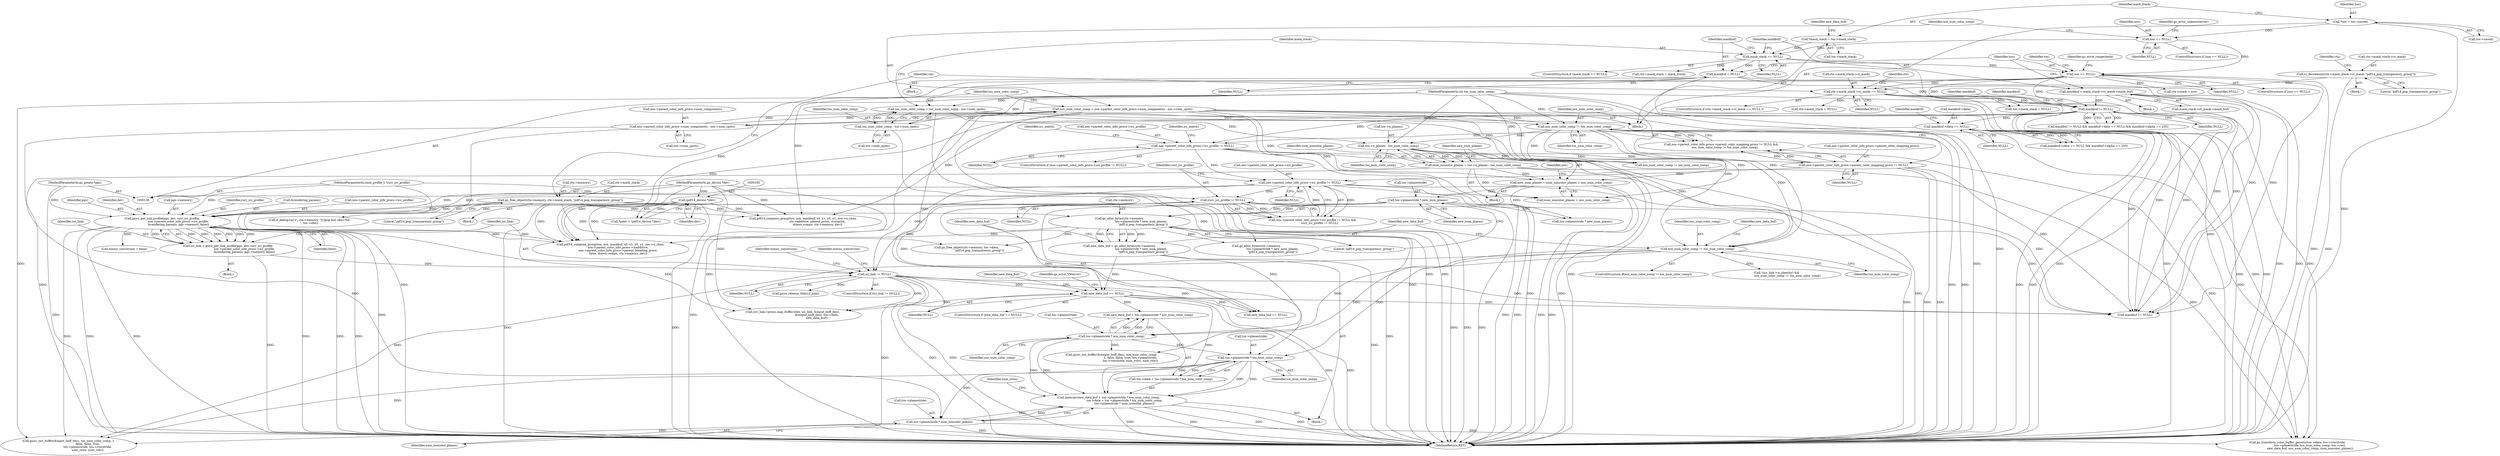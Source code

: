 digraph "0_ghostscript_d621292fb2c8157d9899dcd83fd04dd250e30fe4@API" {
"1000604" [label="(Call,memcpy(new_data_buf + tos->planestride * nos_num_color_comp,\n                                   tos->data + tos->planestride * tos_num_color_comp,\n                                   tos->planestride * num_noncolor_planes))"];
"1000599" [label="(Call,new_data_buf == NULL)"];
"1000586" [label="(Call,new_data_buf = gs_alloc_bytes(ctx->memory,\n                                                tos->planestride * new_num_planes,\n                                                    \"pdf14_pop_transparency_group\"))"];
"1000588" [label="(Call,gs_alloc_bytes(ctx->memory,\n                                                tos->planestride * new_num_planes,\n                                                    \"pdf14_pop_transparency_group\"))"];
"1000353" [label="(Call,gs_free_object(ctx->memory, ctx->mask_stack, \"pdf14_pop_transparency_group\"))"];
"1000592" [label="(Call,tos->planestride * new_num_planes)"];
"1000502" [label="(Call,new_num_planes = num_noncolor_planes + nos_num_color_comp)"];
"1000495" [label="(Call,num_noncolor_planes = tos->n_planes - tos_num_color_comp)"];
"1000497" [label="(Call,tos->n_planes - tos_num_color_comp)"];
"1000220" [label="(Call,tos_num_color_comp = tos_num_color_comp - tos->num_spots)"];
"1000222" [label="(Call,tos_num_color_comp - tos->num_spots)"];
"1000140" [label="(MethodParameterIn,int tos_num_color_comp)"];
"1000481" [label="(Call,nos_num_color_comp != tos_num_color_comp)"];
"1000209" [label="(Call,nos_num_color_comp = nos->parent_color_info_procs->num_components - nos->num_spots)"];
"1000211" [label="(Call,nos->parent_color_info_procs->num_components - nos->num_spots)"];
"1000568" [label="(Call,icc_link != NULL)"];
"1000550" [label="(Call,icc_link = gsicc_get_link_profile(pgs, dev, curr_icc_profile,\n                                    nos->parent_color_info_procs->icc_profile,\n                                    &rendering_params, pgs->memory, false))"];
"1000552" [label="(Call,gsicc_get_link_profile(pgs, dev, curr_icc_profile,\n                                    nos->parent_color_info_procs->icc_profile,\n                                    &rendering_params, pgs->memory, false))"];
"1000137" [label="(MethodParameterIn,gs_gstate *pgs)"];
"1000184" [label="(Call,(pdf14_device *)dev)"];
"1000142" [label="(MethodParameterIn,gx_device *dev)"];
"1000516" [label="(Call,curr_icc_profile != NULL)"];
"1000141" [label="(MethodParameterIn,cmm_profile_t *curr_icc_profile)"];
"1000509" [label="(Call,nos->parent_color_info_procs->icc_profile != NULL)"];
"1000445" [label="(Call,nos->parent_color_info_procs->icc_profile != NULL)"];
"1000387" [label="(Call,maskbuf->data == NULL)"];
"1000383" [label="(Call,maskbuf != NULL)"];
"1000232" [label="(Call,maskbuf = NULL)"];
"1000228" [label="(Call,mask_stack == NULL)"];
"1000157" [label="(Call,*mask_stack = tos->mask_stack)"];
"1000204" [label="(Call,nos == NULL)"];
"1000151" [label="(Call,*nos = tos->saved)"];
"1000237" [label="(Call,maskbuf = mask_stack->rc_mask->mask_buf)"];
"1000245" [label="(Call,nos == NULL)"];
"1000345" [label="(Call,ctx->mask_stack->rc_mask == NULL)"];
"1000337" [label="(Call,rc_decrement(ctx->mask_stack->rc_mask, \"pdf14_pop_transparency_group\"))"];
"1000474" [label="(Call,nos->parent_color_info_procs->parent_color_mapping_procs != NULL)"];
"1000607" [label="(Call,tos->planestride * nos_num_color_comp)"];
"1000582" [label="(Call,nos_num_color_comp != tos_num_color_comp)"];
"1000616" [label="(Call,tos->planestride * tos_num_color_comp)"];
"1000621" [label="(Call,tos->planestride * num_noncolor_planes)"];
"1000572" [label="(Call,nonicc_conversion = false)"];
"1000182" [label="(Call,*pdev = (pdf14_device *)dev)"];
"1000509" [label="(Call,nos->parent_color_info_procs->icc_profile != NULL)"];
"1000385" [label="(Identifier,NULL)"];
"1000445" [label="(Call,nos->parent_color_info_procs->icc_profile != NULL)"];
"1000220" [label="(Call,tos_num_color_comp = tos_num_color_comp - tos->num_spots)"];
"1000151" [label="(Call,*nos = tos->saved)"];
"1000186" [label="(Identifier,dev)"];
"1000232" [label="(Call,maskbuf = NULL)"];
"1000212" [label="(Call,nos->parent_color_info_procs->num_components)"];
"1000137" [label="(MethodParameterIn,gs_gstate *pgs)"];
"1000386" [label="(Call,maskbuf->data == NULL && maskbuf->alpha == 255)"];
"1000498" [label="(Call,tos->n_planes)"];
"1000141" [label="(MethodParameterIn,cmm_profile_t *curr_icc_profile)"];
"1000210" [label="(Identifier,nos_num_color_comp)"];
"1000494" [label="(Block,)"];
"1000346" [label="(Call,ctx->mask_stack->rc_mask)"];
"1000211" [label="(Call,nos->parent_color_info_procs->num_components - nos->num_spots)"];
"1000217" [label="(Call,nos->num_spots)"];
"1000608" [label="(Call,tos->planestride)"];
"1000573" [label="(Identifier,nonicc_conversion)"];
"1000344" [label="(ControlStructure,if (ctx->mask_stack->rc_mask == NULL ))"];
"1000592" [label="(Call,tos->planestride * new_num_planes)"];
"1000905" [label="(Call,ctx->stack = nos)"];
"1000228" [label="(Call,mask_stack == NULL)"];
"1000587" [label="(Identifier,new_data_buf)"];
"1000233" [label="(Identifier,maskbuf)"];
"1000454" [label="(Identifier,icc_match)"];
"1000634" [label="(Identifier,num_rows)"];
"1000585" [label="(Block,)"];
"1000510" [label="(Call,nos->parent_color_info_procs->icc_profile)"];
"1000209" [label="(Call,nos_num_color_comp = nos->parent_color_info_procs->num_components - nos->num_spots)"];
"1000234" [label="(Identifier,NULL)"];
"1000581" [label="(ControlStructure,if(nos_num_color_comp != tos_num_color_comp))"];
"1000352" [label="(Block,)"];
"1000236" [label="(Block,)"];
"1000227" [label="(ControlStructure,if (mask_stack == NULL))"];
"1000568" [label="(Call,icc_link != NULL)"];
"1000512" [label="(Identifier,nos)"];
"1000503" [label="(Identifier,new_num_planes)"];
"1000683" [label="(Call,gsicc_init_buffer(&output_buff_desc, nos_num_color_comp,\n                                          1, false, false, true, tos->planestride,\n                                          tos->rowstride, num_rows, num_cols))"];
"1000597" [label="(Literal,\"pdf14_pop_transparency_group\")"];
"1000942" [label="(MethodReturn,RET)"];
"1000247" [label="(Identifier,NULL)"];
"1000495" [label="(Call,num_noncolor_planes = tos->n_planes - tos_num_color_comp)"];
"1000617" [label="(Call,tos->planestride)"];
"1000593" [label="(Call,tos->planestride)"];
"1000473" [label="(Call,nos->parent_color_info_procs->parent_color_mapping_procs != NULL &&\n        nos_num_color_comp != tos_num_color_comp)"];
"1000446" [label="(Call,nos->parent_color_info_procs->icc_profile)"];
"1000603" [label="(Identifier,gs_error_VMerror)"];
"1000143" [label="(Block,)"];
"1000252" [label="(Identifier,tos)"];
"1000371" [label="(Call,tos->mask_stack = NULL)"];
"1000496" [label="(Identifier,num_noncolor_planes)"];
"1000483" [label="(Identifier,tos_num_color_comp)"];
"1000206" [label="(Identifier,NULL)"];
"1000205" [label="(Identifier,nos)"];
"1000883" [label="(Call,pdf14_compose_group(tos, nos, maskbuf, x0, x1, y0, y1, nos->n_chan,\n                                ctx->additive, pblend_procs, overprint,\n                                drawn_comps, ctx->memory, dev))"];
"1000740" [label="(Call,gs_alloc_bytes(ctx->memory,\n                                    tos->planestride * new_num_planes,\n                                    \"pdf14_pop_transparency_group\"))"];
"1000596" [label="(Identifier,new_num_planes)"];
"1000142" [label="(MethodParameterIn,gx_device *dev)"];
"1000169" [label="(Identifier,new_data_buf)"];
"1000245" [label="(Call,nos == NULL)"];
"1000917" [label="(Call,maskbuf != NULL)"];
"1000588" [label="(Call,gs_alloc_bytes(ctx->memory,\n                                                tos->planestride * new_num_planes,\n                                                    \"pdf14_pop_transparency_group\"))"];
"1000451" [label="(Identifier,NULL)"];
"1000244" [label="(ControlStructure,if (nos == NULL))"];
"1000383" [label="(Call,maskbuf != NULL)"];
"1000343" [label="(Literal,\"pdf14_pop_transparency_group\")"];
"1000231" [label="(Block,)"];
"1000361" [label="(Call,ctx->mask_stack = NULL)"];
"1000607" [label="(Call,tos->planestride * nos_num_color_comp)"];
"1000351" [label="(Identifier,NULL)"];
"1000926" [label="(Call,if_debug1m('v', ctx->memory, \"[v]pop buf, idle=%d\n\", tos->idle))"];
"1000444" [label="(ControlStructure,if (nos->parent_color_info_procs->icc_profile != NULL))"];
"1000348" [label="(Identifier,ctx)"];
"1000497" [label="(Call,tos->n_planes - tos_num_color_comp)"];
"1000482" [label="(Identifier,nos_num_color_comp)"];
"1000387" [label="(Call,maskbuf->data == NULL)"];
"1000224" [label="(Call,tos->num_spots)"];
"1000586" [label="(Call,new_data_buf = gs_alloc_bytes(ctx->memory,\n                                                tos->planestride * new_num_planes,\n                                                    \"pdf14_pop_transparency_group\"))"];
"1000345" [label="(Call,ctx->mask_stack->rc_mask == NULL)"];
"1000710" [label="(Call,gsicc_release_link(icc_link))"];
"1000475" [label="(Call,nos->parent_color_info_procs->parent_color_mapping_procs)"];
"1000366" [label="(Call,ctx->mask_stack = mask_stack)"];
"1000622" [label="(Call,tos->planestride)"];
"1000360" [label="(Literal,\"pdf14_pop_transparency_group\")"];
"1000629" [label="(Identifier,new_data_buf)"];
"1000222" [label="(Call,tos_num_color_comp - tos->num_spots)"];
"1000517" [label="(Identifier,curr_icc_profile)"];
"1000600" [label="(Identifier,new_data_buf)"];
"1000157" [label="(Call,*mask_stack = tos->mask_stack)"];
"1000553" [label="(Identifier,pgs)"];
"1000604" [label="(Call,memcpy(new_data_buf + tos->planestride * nos_num_color_comp,\n                                   tos->data + tos->planestride * tos_num_color_comp,\n                                   tos->planestride * num_noncolor_planes))"];
"1000249" [label="(Identifier,gs_error_rangecheck)"];
"1000204" [label="(Call,nos == NULL)"];
"1000474" [label="(Call,nos->parent_color_info_procs->parent_color_mapping_procs != NULL)"];
"1000480" [label="(Identifier,NULL)"];
"1000337" [label="(Call,rc_decrement(ctx->mask_stack->rc_mask, \"pdf14_pop_transparency_group\"))"];
"1000722" [label="(Call,gs_free_object(ctx->memory, tos->data,\n                            \"pdf14_pop_transparency_group\"))"];
"1000354" [label="(Call,ctx->memory)"];
"1000230" [label="(Identifier,NULL)"];
"1000621" [label="(Call,tos->planestride * num_noncolor_planes)"];
"1000744" [label="(Call,tos->planestride * new_num_planes)"];
"1000611" [label="(Identifier,nos_num_color_comp)"];
"1000153" [label="(Call,tos->saved)"];
"1000554" [label="(Identifier,dev)"];
"1000567" [label="(ControlStructure,if (icc_link != NULL))"];
"1000699" [label="(Call,(icc_link->procs.map_buffer)(dev, icc_link, &input_buff_desc,\n                                                     &output_buff_desc, tos->data,\n                                                     new_data_buf))"];
"1000563" [label="(Call,pgs->memory)"];
"1000713" [label="(Call,!(icc_link->is_identity) &&\n                        nos_num_color_comp != tos_num_color_comp)"];
"1000338" [label="(Call,ctx->mask_stack->rc_mask)"];
"1000516" [label="(Call,curr_icc_profile != NULL)"];
"1000152" [label="(Identifier,nos)"];
"1000601" [label="(Identifier,NULL)"];
"1000394" [label="(Identifier,maskbuf)"];
"1000336" [label="(Block,)"];
"1000158" [label="(Identifier,mask_stack)"];
"1000208" [label="(Identifier,gs_error_unknownerror)"];
"1000389" [label="(Identifier,maskbuf)"];
"1000756" [label="(Call,gs_transform_color_buffer_generic(tos->data, tos->rowstride,\n                            tos->planestride, tos_num_color_comp, tos->rect,\n                            new_data_buf, nos_num_color_comp, num_noncolor_planes))"];
"1000384" [label="(Identifier,maskbuf)"];
"1000519" [label="(Block,)"];
"1000612" [label="(Call,tos->data + tos->planestride * tos_num_color_comp)"];
"1000582" [label="(Call,nos_num_color_comp != tos_num_color_comp)"];
"1000569" [label="(Identifier,icc_link)"];
"1000515" [label="(Identifier,NULL)"];
"1000667" [label="(Call,gsicc_init_buffer(&input_buff_desc, tos_num_color_comp, 1,\n                                          false, false, true,\n                                          tos->planestride, tos->rowstride,\n                                          num_rows, num_cols))"];
"1000481" [label="(Call,nos_num_color_comp != tos_num_color_comp)"];
"1000388" [label="(Call,maskbuf->data)"];
"1000382" [label="(Call,maskbuf != NULL && maskbuf->data == NULL && maskbuf->alpha == 255)"];
"1000846" [label="(Call,pdf14_compose_group(tos, nos, maskbuf, x0, x1, y0, y1, nos->n_chan,\n                 nos->parent_color_info_procs->isadditive,\n                 nos->parent_color_info_procs->parent_blending_procs,\n                 false, drawn_comps, ctx->memory, dev))"];
"1000355" [label="(Identifier,ctx)"];
"1000221" [label="(Identifier,tos_num_color_comp)"];
"1000570" [label="(Identifier,NULL)"];
"1000718" [label="(Call,nos_num_color_comp != tos_num_color_comp)"];
"1000246" [label="(Identifier,nos)"];
"1000552" [label="(Call,gsicc_get_link_profile(pgs, dev, curr_icc_profile,\n                                    nos->parent_color_info_procs->icc_profile,\n                                    &rendering_params, pgs->memory, false))"];
"1000555" [label="(Identifier,curr_icc_profile)"];
"1000223" [label="(Identifier,tos_num_color_comp)"];
"1000584" [label="(Identifier,tos_num_color_comp)"];
"1000518" [label="(Identifier,NULL)"];
"1000502" [label="(Call,new_num_planes = num_noncolor_planes + nos_num_color_comp)"];
"1000140" [label="(MethodParameterIn,int tos_num_color_comp)"];
"1000504" [label="(Call,num_noncolor_planes + nos_num_color_comp)"];
"1000751" [label="(Call,new_data_buf == NULL)"];
"1000353" [label="(Call,gs_free_object(ctx->memory, ctx->mask_stack, \"pdf14_pop_transparency_group\"))"];
"1000184" [label="(Call,(pdf14_device *)dev)"];
"1000616" [label="(Call,tos->planestride * tos_num_color_comp)"];
"1000589" [label="(Call,ctx->memory)"];
"1000203" [label="(ControlStructure,if (nos == NULL))"];
"1000561" [label="(Call,&rendering_params)"];
"1000391" [label="(Identifier,NULL)"];
"1000501" [label="(Identifier,tos_num_color_comp)"];
"1000237" [label="(Call,maskbuf = mask_stack->rc_mask->mask_buf)"];
"1000229" [label="(Identifier,mask_stack)"];
"1000556" [label="(Call,nos->parent_color_info_procs->icc_profile)"];
"1000508" [label="(Call,nos->parent_color_info_procs->icc_profile != NULL &&\n                curr_icc_profile != NULL)"];
"1000159" [label="(Call,tos->mask_stack)"];
"1000551" [label="(Identifier,icc_link)"];
"1000238" [label="(Identifier,maskbuf)"];
"1000620" [label="(Identifier,tos_num_color_comp)"];
"1000625" [label="(Identifier,num_noncolor_planes)"];
"1000550" [label="(Call,icc_link = gsicc_get_link_profile(pgs, dev, curr_icc_profile,\n                                    nos->parent_color_info_procs->icc_profile,\n                                    &rendering_params, pgs->memory, false))"];
"1000598" [label="(ControlStructure,if (new_data_buf == NULL))"];
"1000469" [label="(Identifier,icc_match)"];
"1000599" [label="(Call,new_data_buf == NULL)"];
"1000357" [label="(Call,ctx->mask_stack)"];
"1000736" [label="(Identifier,nonicc_conversion)"];
"1000566" [label="(Identifier,false)"];
"1000606" [label="(Identifier,new_data_buf)"];
"1000363" [label="(Identifier,ctx)"];
"1000583" [label="(Identifier,nos_num_color_comp)"];
"1000239" [label="(Call,mask_stack->rc_mask->mask_buf)"];
"1000605" [label="(Call,new_data_buf + tos->planestride * nos_num_color_comp)"];
"1000604" -> "1000585"  [label="AST: "];
"1000604" -> "1000621"  [label="CFG: "];
"1000605" -> "1000604"  [label="AST: "];
"1000612" -> "1000604"  [label="AST: "];
"1000621" -> "1000604"  [label="AST: "];
"1000634" -> "1000604"  [label="CFG: "];
"1000604" -> "1000942"  [label="DDG: "];
"1000604" -> "1000942"  [label="DDG: "];
"1000604" -> "1000942"  [label="DDG: "];
"1000604" -> "1000942"  [label="DDG: "];
"1000599" -> "1000604"  [label="DDG: "];
"1000607" -> "1000604"  [label="DDG: "];
"1000607" -> "1000604"  [label="DDG: "];
"1000616" -> "1000604"  [label="DDG: "];
"1000616" -> "1000604"  [label="DDG: "];
"1000621" -> "1000604"  [label="DDG: "];
"1000621" -> "1000604"  [label="DDG: "];
"1000599" -> "1000598"  [label="AST: "];
"1000599" -> "1000601"  [label="CFG: "];
"1000600" -> "1000599"  [label="AST: "];
"1000601" -> "1000599"  [label="AST: "];
"1000603" -> "1000599"  [label="CFG: "];
"1000606" -> "1000599"  [label="CFG: "];
"1000599" -> "1000942"  [label="DDG: "];
"1000599" -> "1000942"  [label="DDG: "];
"1000586" -> "1000599"  [label="DDG: "];
"1000568" -> "1000599"  [label="DDG: "];
"1000599" -> "1000605"  [label="DDG: "];
"1000599" -> "1000699"  [label="DDG: "];
"1000599" -> "1000751"  [label="DDG: "];
"1000599" -> "1000917"  [label="DDG: "];
"1000586" -> "1000585"  [label="AST: "];
"1000586" -> "1000588"  [label="CFG: "];
"1000587" -> "1000586"  [label="AST: "];
"1000588" -> "1000586"  [label="AST: "];
"1000600" -> "1000586"  [label="CFG: "];
"1000586" -> "1000942"  [label="DDG: "];
"1000588" -> "1000586"  [label="DDG: "];
"1000588" -> "1000586"  [label="DDG: "];
"1000588" -> "1000586"  [label="DDG: "];
"1000588" -> "1000597"  [label="CFG: "];
"1000589" -> "1000588"  [label="AST: "];
"1000592" -> "1000588"  [label="AST: "];
"1000597" -> "1000588"  [label="AST: "];
"1000588" -> "1000942"  [label="DDG: "];
"1000353" -> "1000588"  [label="DDG: "];
"1000592" -> "1000588"  [label="DDG: "];
"1000592" -> "1000588"  [label="DDG: "];
"1000588" -> "1000722"  [label="DDG: "];
"1000588" -> "1000740"  [label="DDG: "];
"1000588" -> "1000846"  [label="DDG: "];
"1000353" -> "1000352"  [label="AST: "];
"1000353" -> "1000360"  [label="CFG: "];
"1000354" -> "1000353"  [label="AST: "];
"1000357" -> "1000353"  [label="AST: "];
"1000360" -> "1000353"  [label="AST: "];
"1000363" -> "1000353"  [label="CFG: "];
"1000353" -> "1000942"  [label="DDG: "];
"1000353" -> "1000722"  [label="DDG: "];
"1000353" -> "1000740"  [label="DDG: "];
"1000353" -> "1000846"  [label="DDG: "];
"1000353" -> "1000883"  [label="DDG: "];
"1000353" -> "1000926"  [label="DDG: "];
"1000592" -> "1000596"  [label="CFG: "];
"1000593" -> "1000592"  [label="AST: "];
"1000596" -> "1000592"  [label="AST: "];
"1000597" -> "1000592"  [label="CFG: "];
"1000592" -> "1000942"  [label="DDG: "];
"1000502" -> "1000592"  [label="DDG: "];
"1000592" -> "1000607"  [label="DDG: "];
"1000592" -> "1000744"  [label="DDG: "];
"1000502" -> "1000494"  [label="AST: "];
"1000502" -> "1000504"  [label="CFG: "];
"1000503" -> "1000502"  [label="AST: "];
"1000504" -> "1000502"  [label="AST: "];
"1000512" -> "1000502"  [label="CFG: "];
"1000502" -> "1000942"  [label="DDG: "];
"1000502" -> "1000942"  [label="DDG: "];
"1000495" -> "1000502"  [label="DDG: "];
"1000209" -> "1000502"  [label="DDG: "];
"1000481" -> "1000502"  [label="DDG: "];
"1000502" -> "1000744"  [label="DDG: "];
"1000495" -> "1000494"  [label="AST: "];
"1000495" -> "1000497"  [label="CFG: "];
"1000496" -> "1000495"  [label="AST: "];
"1000497" -> "1000495"  [label="AST: "];
"1000503" -> "1000495"  [label="CFG: "];
"1000495" -> "1000942"  [label="DDG: "];
"1000497" -> "1000495"  [label="DDG: "];
"1000497" -> "1000495"  [label="DDG: "];
"1000495" -> "1000504"  [label="DDG: "];
"1000495" -> "1000621"  [label="DDG: "];
"1000495" -> "1000756"  [label="DDG: "];
"1000497" -> "1000501"  [label="CFG: "];
"1000498" -> "1000497"  [label="AST: "];
"1000501" -> "1000497"  [label="AST: "];
"1000497" -> "1000942"  [label="DDG: "];
"1000220" -> "1000497"  [label="DDG: "];
"1000481" -> "1000497"  [label="DDG: "];
"1000140" -> "1000497"  [label="DDG: "];
"1000497" -> "1000582"  [label="DDG: "];
"1000497" -> "1000718"  [label="DDG: "];
"1000497" -> "1000756"  [label="DDG: "];
"1000220" -> "1000143"  [label="AST: "];
"1000220" -> "1000222"  [label="CFG: "];
"1000221" -> "1000220"  [label="AST: "];
"1000222" -> "1000220"  [label="AST: "];
"1000229" -> "1000220"  [label="CFG: "];
"1000220" -> "1000942"  [label="DDG: "];
"1000220" -> "1000942"  [label="DDG: "];
"1000222" -> "1000220"  [label="DDG: "];
"1000222" -> "1000220"  [label="DDG: "];
"1000140" -> "1000220"  [label="DDG: "];
"1000220" -> "1000481"  [label="DDG: "];
"1000222" -> "1000224"  [label="CFG: "];
"1000223" -> "1000222"  [label="AST: "];
"1000224" -> "1000222"  [label="AST: "];
"1000222" -> "1000942"  [label="DDG: "];
"1000140" -> "1000222"  [label="DDG: "];
"1000140" -> "1000136"  [label="AST: "];
"1000140" -> "1000942"  [label="DDG: "];
"1000140" -> "1000481"  [label="DDG: "];
"1000140" -> "1000582"  [label="DDG: "];
"1000140" -> "1000616"  [label="DDG: "];
"1000140" -> "1000667"  [label="DDG: "];
"1000140" -> "1000718"  [label="DDG: "];
"1000140" -> "1000756"  [label="DDG: "];
"1000481" -> "1000473"  [label="AST: "];
"1000481" -> "1000483"  [label="CFG: "];
"1000482" -> "1000481"  [label="AST: "];
"1000483" -> "1000481"  [label="AST: "];
"1000473" -> "1000481"  [label="CFG: "];
"1000481" -> "1000942"  [label="DDG: "];
"1000481" -> "1000942"  [label="DDG: "];
"1000481" -> "1000473"  [label="DDG: "];
"1000481" -> "1000473"  [label="DDG: "];
"1000209" -> "1000481"  [label="DDG: "];
"1000481" -> "1000504"  [label="DDG: "];
"1000481" -> "1000582"  [label="DDG: "];
"1000481" -> "1000718"  [label="DDG: "];
"1000481" -> "1000756"  [label="DDG: "];
"1000209" -> "1000143"  [label="AST: "];
"1000209" -> "1000211"  [label="CFG: "];
"1000210" -> "1000209"  [label="AST: "];
"1000211" -> "1000209"  [label="AST: "];
"1000221" -> "1000209"  [label="CFG: "];
"1000209" -> "1000942"  [label="DDG: "];
"1000209" -> "1000942"  [label="DDG: "];
"1000211" -> "1000209"  [label="DDG: "];
"1000211" -> "1000209"  [label="DDG: "];
"1000209" -> "1000504"  [label="DDG: "];
"1000209" -> "1000582"  [label="DDG: "];
"1000209" -> "1000718"  [label="DDG: "];
"1000209" -> "1000756"  [label="DDG: "];
"1000211" -> "1000217"  [label="CFG: "];
"1000212" -> "1000211"  [label="AST: "];
"1000217" -> "1000211"  [label="AST: "];
"1000211" -> "1000942"  [label="DDG: "];
"1000211" -> "1000942"  [label="DDG: "];
"1000568" -> "1000567"  [label="AST: "];
"1000568" -> "1000570"  [label="CFG: "];
"1000569" -> "1000568"  [label="AST: "];
"1000570" -> "1000568"  [label="AST: "];
"1000573" -> "1000568"  [label="CFG: "];
"1000736" -> "1000568"  [label="CFG: "];
"1000568" -> "1000942"  [label="DDG: "];
"1000568" -> "1000942"  [label="DDG: "];
"1000568" -> "1000942"  [label="DDG: "];
"1000550" -> "1000568"  [label="DDG: "];
"1000509" -> "1000568"  [label="DDG: "];
"1000516" -> "1000568"  [label="DDG: "];
"1000568" -> "1000699"  [label="DDG: "];
"1000568" -> "1000710"  [label="DDG: "];
"1000568" -> "1000751"  [label="DDG: "];
"1000568" -> "1000917"  [label="DDG: "];
"1000550" -> "1000519"  [label="AST: "];
"1000550" -> "1000552"  [label="CFG: "];
"1000551" -> "1000550"  [label="AST: "];
"1000552" -> "1000550"  [label="AST: "];
"1000569" -> "1000550"  [label="CFG: "];
"1000550" -> "1000942"  [label="DDG: "];
"1000552" -> "1000550"  [label="DDG: "];
"1000552" -> "1000550"  [label="DDG: "];
"1000552" -> "1000550"  [label="DDG: "];
"1000552" -> "1000550"  [label="DDG: "];
"1000552" -> "1000550"  [label="DDG: "];
"1000552" -> "1000550"  [label="DDG: "];
"1000552" -> "1000550"  [label="DDG: "];
"1000552" -> "1000566"  [label="CFG: "];
"1000553" -> "1000552"  [label="AST: "];
"1000554" -> "1000552"  [label="AST: "];
"1000555" -> "1000552"  [label="AST: "];
"1000556" -> "1000552"  [label="AST: "];
"1000561" -> "1000552"  [label="AST: "];
"1000563" -> "1000552"  [label="AST: "];
"1000566" -> "1000552"  [label="AST: "];
"1000552" -> "1000942"  [label="DDG: "];
"1000552" -> "1000942"  [label="DDG: "];
"1000552" -> "1000942"  [label="DDG: "];
"1000552" -> "1000942"  [label="DDG: "];
"1000552" -> "1000942"  [label="DDG: "];
"1000137" -> "1000552"  [label="DDG: "];
"1000184" -> "1000552"  [label="DDG: "];
"1000142" -> "1000552"  [label="DDG: "];
"1000516" -> "1000552"  [label="DDG: "];
"1000141" -> "1000552"  [label="DDG: "];
"1000509" -> "1000552"  [label="DDG: "];
"1000552" -> "1000572"  [label="DDG: "];
"1000552" -> "1000667"  [label="DDG: "];
"1000552" -> "1000699"  [label="DDG: "];
"1000552" -> "1000846"  [label="DDG: "];
"1000552" -> "1000846"  [label="DDG: "];
"1000137" -> "1000136"  [label="AST: "];
"1000137" -> "1000942"  [label="DDG: "];
"1000184" -> "1000182"  [label="AST: "];
"1000184" -> "1000186"  [label="CFG: "];
"1000185" -> "1000184"  [label="AST: "];
"1000186" -> "1000184"  [label="AST: "];
"1000182" -> "1000184"  [label="CFG: "];
"1000184" -> "1000942"  [label="DDG: "];
"1000184" -> "1000182"  [label="DDG: "];
"1000142" -> "1000184"  [label="DDG: "];
"1000184" -> "1000846"  [label="DDG: "];
"1000184" -> "1000883"  [label="DDG: "];
"1000142" -> "1000136"  [label="AST: "];
"1000142" -> "1000942"  [label="DDG: "];
"1000142" -> "1000699"  [label="DDG: "];
"1000142" -> "1000846"  [label="DDG: "];
"1000142" -> "1000883"  [label="DDG: "];
"1000516" -> "1000508"  [label="AST: "];
"1000516" -> "1000518"  [label="CFG: "];
"1000517" -> "1000516"  [label="AST: "];
"1000518" -> "1000516"  [label="AST: "];
"1000508" -> "1000516"  [label="CFG: "];
"1000516" -> "1000942"  [label="DDG: "];
"1000516" -> "1000942"  [label="DDG: "];
"1000516" -> "1000508"  [label="DDG: "];
"1000516" -> "1000508"  [label="DDG: "];
"1000141" -> "1000516"  [label="DDG: "];
"1000509" -> "1000516"  [label="DDG: "];
"1000516" -> "1000751"  [label="DDG: "];
"1000516" -> "1000917"  [label="DDG: "];
"1000141" -> "1000136"  [label="AST: "];
"1000141" -> "1000942"  [label="DDG: "];
"1000509" -> "1000508"  [label="AST: "];
"1000509" -> "1000515"  [label="CFG: "];
"1000510" -> "1000509"  [label="AST: "];
"1000515" -> "1000509"  [label="AST: "];
"1000517" -> "1000509"  [label="CFG: "];
"1000508" -> "1000509"  [label="CFG: "];
"1000509" -> "1000942"  [label="DDG: "];
"1000509" -> "1000942"  [label="DDG: "];
"1000509" -> "1000508"  [label="DDG: "];
"1000509" -> "1000508"  [label="DDG: "];
"1000445" -> "1000509"  [label="DDG: "];
"1000474" -> "1000509"  [label="DDG: "];
"1000509" -> "1000751"  [label="DDG: "];
"1000509" -> "1000917"  [label="DDG: "];
"1000445" -> "1000444"  [label="AST: "];
"1000445" -> "1000451"  [label="CFG: "];
"1000446" -> "1000445"  [label="AST: "];
"1000451" -> "1000445"  [label="AST: "];
"1000454" -> "1000445"  [label="CFG: "];
"1000469" -> "1000445"  [label="CFG: "];
"1000445" -> "1000942"  [label="DDG: "];
"1000445" -> "1000942"  [label="DDG: "];
"1000387" -> "1000445"  [label="DDG: "];
"1000383" -> "1000445"  [label="DDG: "];
"1000445" -> "1000474"  [label="DDG: "];
"1000387" -> "1000386"  [label="AST: "];
"1000387" -> "1000391"  [label="CFG: "];
"1000388" -> "1000387"  [label="AST: "];
"1000391" -> "1000387"  [label="AST: "];
"1000394" -> "1000387"  [label="CFG: "];
"1000386" -> "1000387"  [label="CFG: "];
"1000387" -> "1000942"  [label="DDG: "];
"1000387" -> "1000942"  [label="DDG: "];
"1000387" -> "1000386"  [label="DDG: "];
"1000387" -> "1000386"  [label="DDG: "];
"1000383" -> "1000387"  [label="DDG: "];
"1000387" -> "1000917"  [label="DDG: "];
"1000383" -> "1000382"  [label="AST: "];
"1000383" -> "1000385"  [label="CFG: "];
"1000384" -> "1000383"  [label="AST: "];
"1000385" -> "1000383"  [label="AST: "];
"1000389" -> "1000383"  [label="CFG: "];
"1000382" -> "1000383"  [label="CFG: "];
"1000383" -> "1000942"  [label="DDG: "];
"1000383" -> "1000942"  [label="DDG: "];
"1000383" -> "1000382"  [label="DDG: "];
"1000383" -> "1000382"  [label="DDG: "];
"1000232" -> "1000383"  [label="DDG: "];
"1000237" -> "1000383"  [label="DDG: "];
"1000245" -> "1000383"  [label="DDG: "];
"1000345" -> "1000383"  [label="DDG: "];
"1000383" -> "1000846"  [label="DDG: "];
"1000383" -> "1000883"  [label="DDG: "];
"1000383" -> "1000917"  [label="DDG: "];
"1000383" -> "1000917"  [label="DDG: "];
"1000232" -> "1000231"  [label="AST: "];
"1000232" -> "1000234"  [label="CFG: "];
"1000233" -> "1000232"  [label="AST: "];
"1000234" -> "1000232"  [label="AST: "];
"1000246" -> "1000232"  [label="CFG: "];
"1000232" -> "1000942"  [label="DDG: "];
"1000228" -> "1000232"  [label="DDG: "];
"1000232" -> "1000917"  [label="DDG: "];
"1000228" -> "1000227"  [label="AST: "];
"1000228" -> "1000230"  [label="CFG: "];
"1000229" -> "1000228"  [label="AST: "];
"1000230" -> "1000228"  [label="AST: "];
"1000233" -> "1000228"  [label="CFG: "];
"1000238" -> "1000228"  [label="CFG: "];
"1000228" -> "1000942"  [label="DDG: "];
"1000157" -> "1000228"  [label="DDG: "];
"1000204" -> "1000228"  [label="DDG: "];
"1000228" -> "1000245"  [label="DDG: "];
"1000228" -> "1000366"  [label="DDG: "];
"1000157" -> "1000143"  [label="AST: "];
"1000157" -> "1000159"  [label="CFG: "];
"1000158" -> "1000157"  [label="AST: "];
"1000159" -> "1000157"  [label="AST: "];
"1000169" -> "1000157"  [label="CFG: "];
"1000204" -> "1000203"  [label="AST: "];
"1000204" -> "1000206"  [label="CFG: "];
"1000205" -> "1000204"  [label="AST: "];
"1000206" -> "1000204"  [label="AST: "];
"1000208" -> "1000204"  [label="CFG: "];
"1000210" -> "1000204"  [label="CFG: "];
"1000151" -> "1000204"  [label="DDG: "];
"1000204" -> "1000245"  [label="DDG: "];
"1000151" -> "1000143"  [label="AST: "];
"1000151" -> "1000153"  [label="CFG: "];
"1000152" -> "1000151"  [label="AST: "];
"1000153" -> "1000151"  [label="AST: "];
"1000158" -> "1000151"  [label="CFG: "];
"1000151" -> "1000942"  [label="DDG: "];
"1000237" -> "1000236"  [label="AST: "];
"1000237" -> "1000239"  [label="CFG: "];
"1000238" -> "1000237"  [label="AST: "];
"1000239" -> "1000237"  [label="AST: "];
"1000246" -> "1000237"  [label="CFG: "];
"1000237" -> "1000942"  [label="DDG: "];
"1000237" -> "1000942"  [label="DDG: "];
"1000237" -> "1000917"  [label="DDG: "];
"1000245" -> "1000244"  [label="AST: "];
"1000245" -> "1000247"  [label="CFG: "];
"1000246" -> "1000245"  [label="AST: "];
"1000247" -> "1000245"  [label="AST: "];
"1000249" -> "1000245"  [label="CFG: "];
"1000252" -> "1000245"  [label="CFG: "];
"1000245" -> "1000942"  [label="DDG: "];
"1000245" -> "1000345"  [label="DDG: "];
"1000245" -> "1000371"  [label="DDG: "];
"1000245" -> "1000846"  [label="DDG: "];
"1000245" -> "1000883"  [label="DDG: "];
"1000245" -> "1000905"  [label="DDG: "];
"1000245" -> "1000917"  [label="DDG: "];
"1000345" -> "1000344"  [label="AST: "];
"1000345" -> "1000351"  [label="CFG: "];
"1000346" -> "1000345"  [label="AST: "];
"1000351" -> "1000345"  [label="AST: "];
"1000355" -> "1000345"  [label="CFG: "];
"1000363" -> "1000345"  [label="CFG: "];
"1000345" -> "1000942"  [label="DDG: "];
"1000345" -> "1000942"  [label="DDG: "];
"1000337" -> "1000345"  [label="DDG: "];
"1000345" -> "1000361"  [label="DDG: "];
"1000345" -> "1000371"  [label="DDG: "];
"1000345" -> "1000917"  [label="DDG: "];
"1000337" -> "1000336"  [label="AST: "];
"1000337" -> "1000343"  [label="CFG: "];
"1000338" -> "1000337"  [label="AST: "];
"1000343" -> "1000337"  [label="AST: "];
"1000348" -> "1000337"  [label="CFG: "];
"1000337" -> "1000942"  [label="DDG: "];
"1000474" -> "1000473"  [label="AST: "];
"1000474" -> "1000480"  [label="CFG: "];
"1000475" -> "1000474"  [label="AST: "];
"1000480" -> "1000474"  [label="AST: "];
"1000482" -> "1000474"  [label="CFG: "];
"1000473" -> "1000474"  [label="CFG: "];
"1000474" -> "1000942"  [label="DDG: "];
"1000474" -> "1000942"  [label="DDG: "];
"1000474" -> "1000473"  [label="DDG: "];
"1000474" -> "1000473"  [label="DDG: "];
"1000474" -> "1000917"  [label="DDG: "];
"1000607" -> "1000605"  [label="AST: "];
"1000607" -> "1000611"  [label="CFG: "];
"1000608" -> "1000607"  [label="AST: "];
"1000611" -> "1000607"  [label="AST: "];
"1000605" -> "1000607"  [label="CFG: "];
"1000607" -> "1000605"  [label="DDG: "];
"1000607" -> "1000605"  [label="DDG: "];
"1000582" -> "1000607"  [label="DDG: "];
"1000607" -> "1000616"  [label="DDG: "];
"1000607" -> "1000683"  [label="DDG: "];
"1000582" -> "1000581"  [label="AST: "];
"1000582" -> "1000584"  [label="CFG: "];
"1000583" -> "1000582"  [label="AST: "];
"1000584" -> "1000582"  [label="AST: "];
"1000587" -> "1000582"  [label="CFG: "];
"1000629" -> "1000582"  [label="CFG: "];
"1000582" -> "1000616"  [label="DDG: "];
"1000582" -> "1000667"  [label="DDG: "];
"1000582" -> "1000683"  [label="DDG: "];
"1000582" -> "1000713"  [label="DDG: "];
"1000616" -> "1000612"  [label="AST: "];
"1000616" -> "1000620"  [label="CFG: "];
"1000617" -> "1000616"  [label="AST: "];
"1000620" -> "1000616"  [label="AST: "];
"1000612" -> "1000616"  [label="CFG: "];
"1000616" -> "1000612"  [label="DDG: "];
"1000616" -> "1000612"  [label="DDG: "];
"1000616" -> "1000621"  [label="DDG: "];
"1000616" -> "1000667"  [label="DDG: "];
"1000621" -> "1000625"  [label="CFG: "];
"1000622" -> "1000621"  [label="AST: "];
"1000625" -> "1000621"  [label="AST: "];
"1000621" -> "1000942"  [label="DDG: "];
"1000621" -> "1000667"  [label="DDG: "];
"1000621" -> "1000756"  [label="DDG: "];
}
